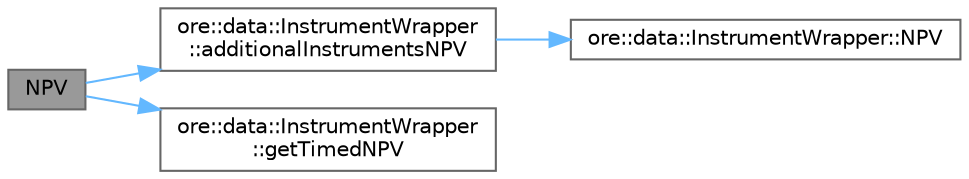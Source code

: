 digraph "NPV"
{
 // INTERACTIVE_SVG=YES
 // LATEX_PDF_SIZE
  bgcolor="transparent";
  edge [fontname=Helvetica,fontsize=10,labelfontname=Helvetica,labelfontsize=10];
  node [fontname=Helvetica,fontsize=10,shape=box,height=0.2,width=0.4];
  rankdir="LR";
  Node1 [label="NPV",height=0.2,width=0.4,color="gray40", fillcolor="grey60", style="filled", fontcolor="black",tooltip="Return the NPV of this instrument."];
  Node1 -> Node2 [color="steelblue1",style="solid"];
  Node2 [label="ore::data::InstrumentWrapper\l::additionalInstrumentsNPV",height=0.2,width=0.4,color="grey40", fillcolor="white", style="filled",URL="$classore_1_1data_1_1_instrument_wrapper.html#abdcc048739fce301d5907bf5a4e7ac46",tooltip=" "];
  Node2 -> Node3 [color="steelblue1",style="solid"];
  Node3 [label="ore::data::InstrumentWrapper::NPV",height=0.2,width=0.4,color="grey40", fillcolor="white", style="filled",URL="$classore_1_1data_1_1_instrument_wrapper.html#a48bc2555c7d4b0f36887f6a30fd41361",tooltip="Return the NPV of this instrument."];
  Node1 -> Node4 [color="steelblue1",style="solid"];
  Node4 [label="ore::data::InstrumentWrapper\l::getTimedNPV",height=0.2,width=0.4,color="grey40", fillcolor="white", style="filled",URL="$classore_1_1data_1_1_instrument_wrapper.html#ae0bb68a1eb3a1b0b3c4b69b6f94711c0",tooltip=" "];
}
